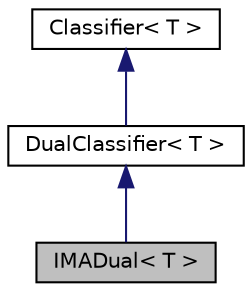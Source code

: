 digraph "IMADual&lt; T &gt;"
{
  edge [fontname="Helvetica",fontsize="10",labelfontname="Helvetica",labelfontsize="10"];
  node [fontname="Helvetica",fontsize="10",shape=record];
  Node0 [label="IMADual\< T \>",height=0.2,width=0.4,color="black", fillcolor="grey75", style="filled", fontcolor="black"];
  Node1 -> Node0 [dir="back",color="midnightblue",fontsize="10",style="solid",fontname="Helvetica"];
  Node1 [label="DualClassifier\< T \>",height=0.2,width=0.4,color="black", fillcolor="white", style="filled",URL="$class_dual_classifier.html"];
  Node2 -> Node1 [dir="back",color="midnightblue",fontsize="10",style="solid",fontname="Helvetica"];
  Node2 [label="Classifier\< T \>",height=0.2,width=0.4,color="black", fillcolor="white", style="filled",URL="$class_classifier.html"];
}
